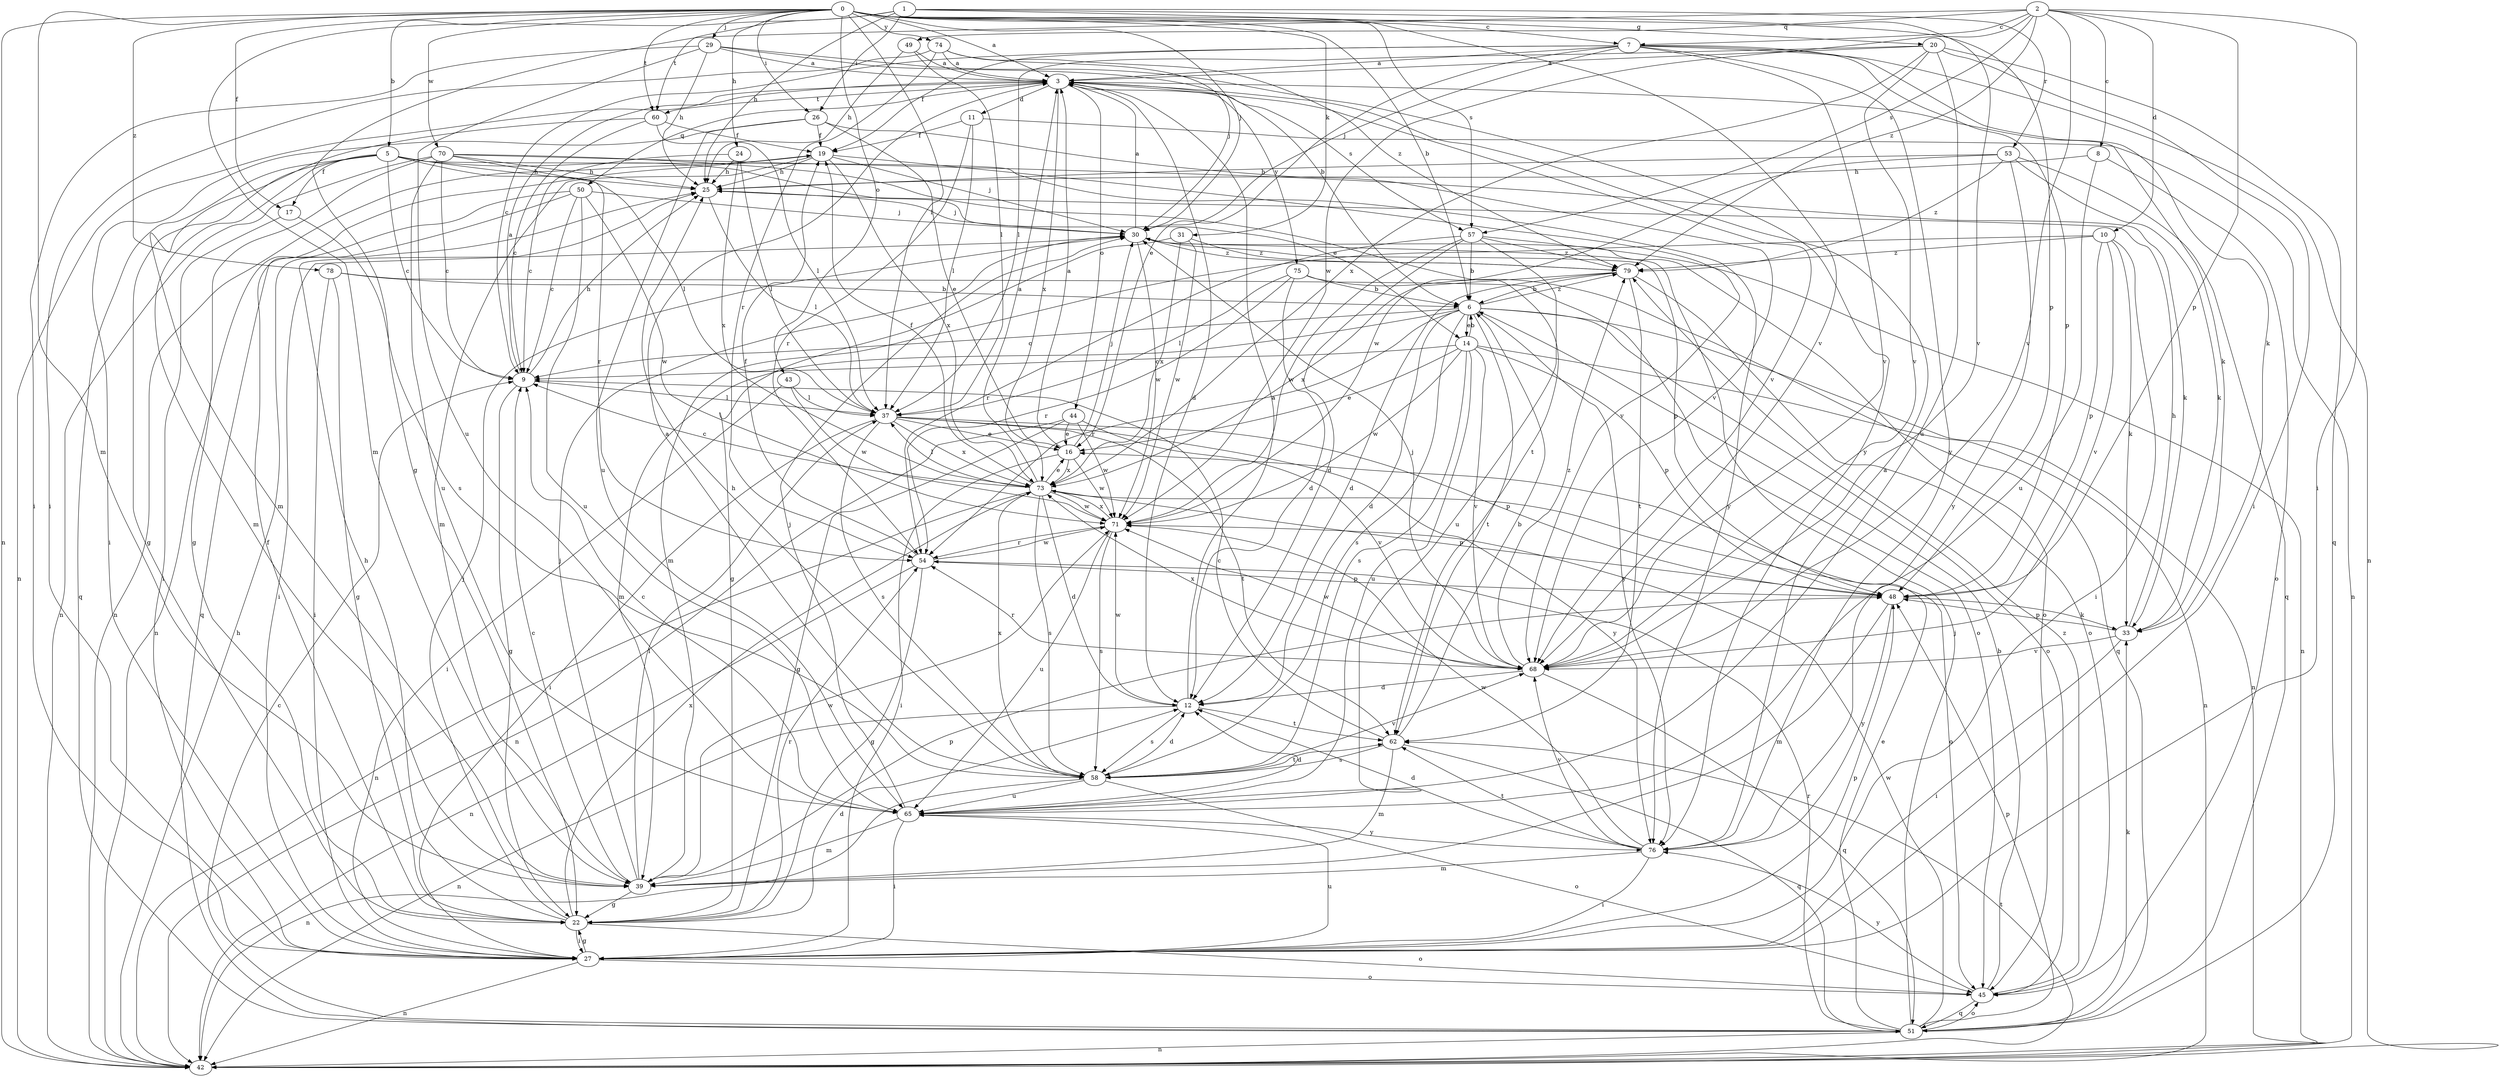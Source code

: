 strict digraph  {
0;
1;
2;
3;
5;
6;
7;
8;
9;
10;
11;
12;
14;
16;
17;
19;
20;
22;
24;
25;
26;
27;
29;
30;
31;
33;
37;
39;
42;
43;
44;
45;
48;
49;
50;
51;
53;
54;
57;
58;
60;
62;
65;
68;
70;
71;
73;
74;
75;
76;
78;
79;
0 -> 3  [label=a];
0 -> 5  [label=b];
0 -> 6  [label=b];
0 -> 7  [label=c];
0 -> 17  [label=f];
0 -> 24  [label=h];
0 -> 26  [label=i];
0 -> 29  [label=j];
0 -> 30  [label=j];
0 -> 31  [label=k];
0 -> 37  [label=l];
0 -> 39  [label=m];
0 -> 42  [label=n];
0 -> 43  [label=o];
0 -> 48  [label=p];
0 -> 57  [label=s];
0 -> 60  [label=t];
0 -> 68  [label=v];
0 -> 70  [label=w];
0 -> 74  [label=y];
0 -> 78  [label=z];
1 -> 20  [label=g];
1 -> 25  [label=h];
1 -> 26  [label=i];
1 -> 39  [label=m];
1 -> 53  [label=r];
1 -> 60  [label=t];
1 -> 68  [label=v];
2 -> 7  [label=c];
2 -> 8  [label=c];
2 -> 10  [label=d];
2 -> 22  [label=g];
2 -> 27  [label=i];
2 -> 48  [label=p];
2 -> 49  [label=q];
2 -> 57  [label=s];
2 -> 68  [label=v];
2 -> 71  [label=w];
2 -> 79  [label=z];
3 -> 11  [label=d];
3 -> 12  [label=d];
3 -> 33  [label=k];
3 -> 42  [label=n];
3 -> 44  [label=o];
3 -> 50  [label=q];
3 -> 57  [label=s];
3 -> 60  [label=t];
3 -> 68  [label=v];
3 -> 73  [label=x];
3 -> 75  [label=y];
5 -> 9  [label=c];
5 -> 14  [label=e];
5 -> 17  [label=f];
5 -> 22  [label=g];
5 -> 25  [label=h];
5 -> 37  [label=l];
5 -> 39  [label=m];
5 -> 51  [label=q];
5 -> 76  [label=y];
6 -> 9  [label=c];
6 -> 12  [label=d];
6 -> 14  [label=e];
6 -> 39  [label=m];
6 -> 42  [label=n];
6 -> 45  [label=o];
6 -> 54  [label=r];
6 -> 58  [label=s];
6 -> 62  [label=t];
6 -> 76  [label=y];
6 -> 79  [label=z];
7 -> 3  [label=a];
7 -> 9  [label=c];
7 -> 16  [label=e];
7 -> 19  [label=f];
7 -> 30  [label=j];
7 -> 33  [label=k];
7 -> 42  [label=n];
7 -> 48  [label=p];
7 -> 68  [label=v];
7 -> 76  [label=y];
8 -> 25  [label=h];
8 -> 45  [label=o];
8 -> 65  [label=u];
9 -> 3  [label=a];
9 -> 22  [label=g];
9 -> 25  [label=h];
9 -> 37  [label=l];
10 -> 27  [label=i];
10 -> 33  [label=k];
10 -> 39  [label=m];
10 -> 48  [label=p];
10 -> 68  [label=v];
10 -> 79  [label=z];
11 -> 19  [label=f];
11 -> 37  [label=l];
11 -> 42  [label=n];
11 -> 54  [label=r];
12 -> 3  [label=a];
12 -> 42  [label=n];
12 -> 58  [label=s];
12 -> 62  [label=t];
12 -> 71  [label=w];
14 -> 6  [label=b];
14 -> 9  [label=c];
14 -> 16  [label=e];
14 -> 42  [label=n];
14 -> 48  [label=p];
14 -> 58  [label=s];
14 -> 65  [label=u];
14 -> 68  [label=v];
14 -> 71  [label=w];
16 -> 3  [label=a];
16 -> 27  [label=i];
16 -> 30  [label=j];
16 -> 71  [label=w];
16 -> 73  [label=x];
17 -> 27  [label=i];
17 -> 58  [label=s];
19 -> 25  [label=h];
19 -> 30  [label=j];
19 -> 39  [label=m];
19 -> 42  [label=n];
19 -> 68  [label=v];
19 -> 73  [label=x];
20 -> 3  [label=a];
20 -> 27  [label=i];
20 -> 37  [label=l];
20 -> 51  [label=q];
20 -> 65  [label=u];
20 -> 68  [label=v];
20 -> 73  [label=x];
22 -> 12  [label=d];
22 -> 19  [label=f];
22 -> 25  [label=h];
22 -> 27  [label=i];
22 -> 30  [label=j];
22 -> 45  [label=o];
22 -> 54  [label=r];
22 -> 73  [label=x];
24 -> 9  [label=c];
24 -> 25  [label=h];
24 -> 37  [label=l];
24 -> 73  [label=x];
25 -> 30  [label=j];
25 -> 37  [label=l];
26 -> 16  [label=e];
26 -> 19  [label=f];
26 -> 27  [label=i];
26 -> 65  [label=u];
26 -> 68  [label=v];
27 -> 22  [label=g];
27 -> 42  [label=n];
27 -> 45  [label=o];
27 -> 48  [label=p];
27 -> 65  [label=u];
29 -> 3  [label=a];
29 -> 6  [label=b];
29 -> 25  [label=h];
29 -> 27  [label=i];
29 -> 65  [label=u];
29 -> 76  [label=y];
30 -> 3  [label=a];
30 -> 27  [label=i];
30 -> 45  [label=o];
30 -> 48  [label=p];
30 -> 71  [label=w];
30 -> 79  [label=z];
31 -> 22  [label=g];
31 -> 71  [label=w];
31 -> 73  [label=x];
31 -> 79  [label=z];
33 -> 25  [label=h];
33 -> 27  [label=i];
33 -> 48  [label=p];
33 -> 68  [label=v];
37 -> 16  [label=e];
37 -> 27  [label=i];
37 -> 48  [label=p];
37 -> 58  [label=s];
37 -> 62  [label=t];
37 -> 73  [label=x];
37 -> 76  [label=y];
39 -> 9  [label=c];
39 -> 22  [label=g];
39 -> 30  [label=j];
39 -> 37  [label=l];
39 -> 48  [label=p];
39 -> 71  [label=w];
42 -> 25  [label=h];
42 -> 62  [label=t];
43 -> 27  [label=i];
43 -> 37  [label=l];
43 -> 71  [label=w];
44 -> 16  [label=e];
44 -> 22  [label=g];
44 -> 42  [label=n];
44 -> 68  [label=v];
44 -> 71  [label=w];
45 -> 6  [label=b];
45 -> 51  [label=q];
45 -> 76  [label=y];
45 -> 79  [label=z];
48 -> 33  [label=k];
48 -> 39  [label=m];
48 -> 76  [label=y];
49 -> 3  [label=a];
49 -> 25  [label=h];
49 -> 37  [label=l];
50 -> 9  [label=c];
50 -> 30  [label=j];
50 -> 42  [label=n];
50 -> 51  [label=q];
50 -> 65  [label=u];
50 -> 71  [label=w];
51 -> 9  [label=c];
51 -> 16  [label=e];
51 -> 30  [label=j];
51 -> 33  [label=k];
51 -> 42  [label=n];
51 -> 45  [label=o];
51 -> 48  [label=p];
51 -> 54  [label=r];
51 -> 71  [label=w];
53 -> 25  [label=h];
53 -> 33  [label=k];
53 -> 51  [label=q];
53 -> 71  [label=w];
53 -> 76  [label=y];
53 -> 79  [label=z];
54 -> 19  [label=f];
54 -> 22  [label=g];
54 -> 42  [label=n];
54 -> 48  [label=p];
54 -> 71  [label=w];
57 -> 6  [label=b];
57 -> 12  [label=d];
57 -> 42  [label=n];
57 -> 54  [label=r];
57 -> 65  [label=u];
57 -> 71  [label=w];
57 -> 79  [label=z];
58 -> 3  [label=a];
58 -> 12  [label=d];
58 -> 25  [label=h];
58 -> 42  [label=n];
58 -> 45  [label=o];
58 -> 62  [label=t];
58 -> 65  [label=u];
58 -> 68  [label=v];
58 -> 73  [label=x];
60 -> 9  [label=c];
60 -> 19  [label=f];
60 -> 37  [label=l];
60 -> 39  [label=m];
62 -> 6  [label=b];
62 -> 9  [label=c];
62 -> 39  [label=m];
62 -> 51  [label=q];
62 -> 58  [label=s];
65 -> 9  [label=c];
65 -> 12  [label=d];
65 -> 27  [label=i];
65 -> 30  [label=j];
65 -> 39  [label=m];
65 -> 76  [label=y];
68 -> 12  [label=d];
68 -> 30  [label=j];
68 -> 51  [label=q];
68 -> 54  [label=r];
68 -> 71  [label=w];
68 -> 73  [label=x];
68 -> 79  [label=z];
70 -> 9  [label=c];
70 -> 22  [label=g];
70 -> 25  [label=h];
70 -> 33  [label=k];
70 -> 42  [label=n];
70 -> 54  [label=r];
70 -> 62  [label=t];
70 -> 65  [label=u];
71 -> 54  [label=r];
71 -> 58  [label=s];
71 -> 65  [label=u];
71 -> 73  [label=x];
73 -> 3  [label=a];
73 -> 9  [label=c];
73 -> 12  [label=d];
73 -> 16  [label=e];
73 -> 19  [label=f];
73 -> 37  [label=l];
73 -> 42  [label=n];
73 -> 45  [label=o];
73 -> 48  [label=p];
73 -> 58  [label=s];
73 -> 71  [label=w];
74 -> 3  [label=a];
74 -> 27  [label=i];
74 -> 30  [label=j];
74 -> 54  [label=r];
74 -> 79  [label=z];
75 -> 6  [label=b];
75 -> 12  [label=d];
75 -> 37  [label=l];
75 -> 51  [label=q];
75 -> 54  [label=r];
76 -> 3  [label=a];
76 -> 12  [label=d];
76 -> 27  [label=i];
76 -> 39  [label=m];
76 -> 62  [label=t];
76 -> 68  [label=v];
76 -> 71  [label=w];
78 -> 6  [label=b];
78 -> 22  [label=g];
78 -> 27  [label=i];
78 -> 45  [label=o];
79 -> 6  [label=b];
79 -> 12  [label=d];
79 -> 45  [label=o];
79 -> 62  [label=t];
79 -> 73  [label=x];
}
